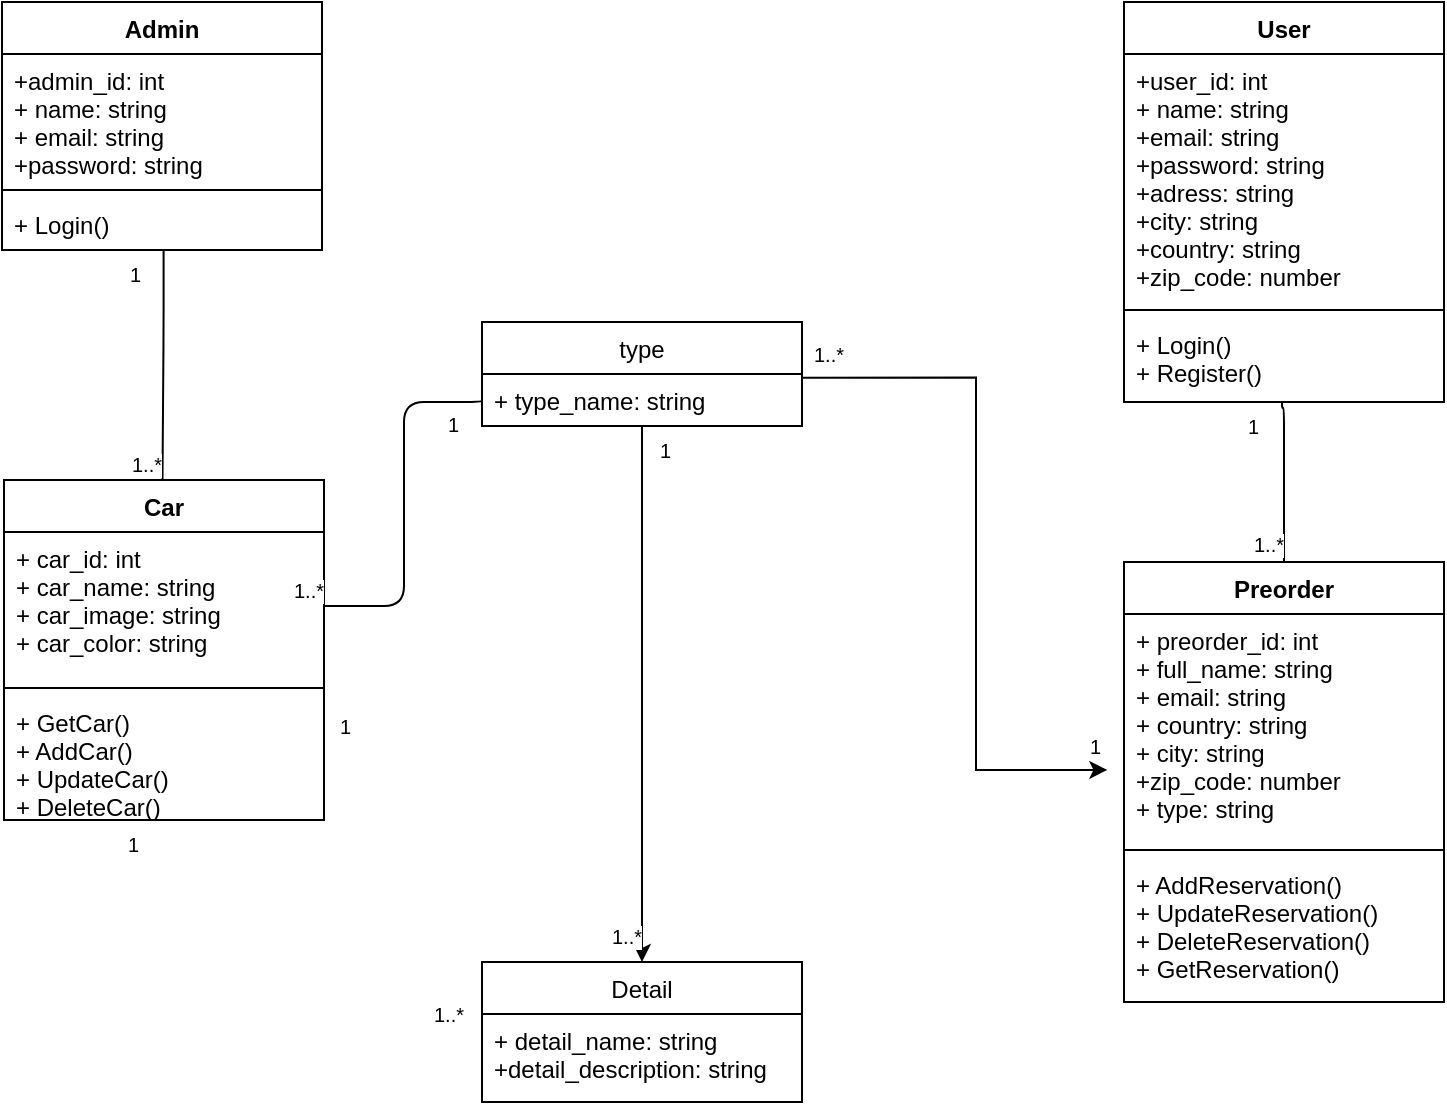 <mxfile version="12.2.4" pages="1"><diagram id="ZrhpPfFNi_RoGsRzI1Xd" name="Page-1"><mxGraphModel dx="1179" dy="534" grid="1" gridSize="10" guides="1" tooltips="1" connect="1" arrows="1" fold="1" page="1" pageScale="1" pageWidth="850" pageHeight="1100" math="0" shadow="0"><root><mxCell id="0"/><mxCell id="1" parent="0"/><mxCell id="2" value="Admin" style="swimlane;fontStyle=1;align=center;verticalAlign=top;childLayout=stackLayout;horizontal=1;startSize=26;horizontalStack=0;resizeParent=1;resizeParentMax=0;resizeLast=0;collapsible=1;marginBottom=0;" parent="1" vertex="1"><mxGeometry x="79" y="160" width="160" height="124" as="geometry"/></mxCell><mxCell id="3" value="+admin_id: int&#10;+ name: string&#10;+ email: string&#10;+password: string&#10;" style="text;strokeColor=none;fillColor=none;align=left;verticalAlign=top;spacingLeft=4;spacingRight=4;overflow=hidden;rotatable=0;points=[[0,0.5],[1,0.5]];portConstraint=eastwest;" parent="2" vertex="1"><mxGeometry y="26" width="160" height="64" as="geometry"/></mxCell><mxCell id="4" value="" style="line;strokeWidth=1;fillColor=none;align=left;verticalAlign=middle;spacingTop=-1;spacingLeft=3;spacingRight=3;rotatable=0;labelPosition=right;points=[];portConstraint=eastwest;" parent="2" vertex="1"><mxGeometry y="90" width="160" height="8" as="geometry"/></mxCell><mxCell id="5" value="+ Login()" style="text;strokeColor=none;fillColor=none;align=left;verticalAlign=top;spacingLeft=4;spacingRight=4;overflow=hidden;rotatable=0;points=[[0,0.5],[1,0.5]];portConstraint=eastwest;" parent="2" vertex="1"><mxGeometry y="98" width="160" height="26" as="geometry"/></mxCell><mxCell id="6" value="User" style="swimlane;fontStyle=1;align=center;verticalAlign=top;childLayout=stackLayout;horizontal=1;startSize=26;horizontalStack=0;resizeParent=1;resizeParentMax=0;resizeLast=0;collapsible=1;marginBottom=0;" parent="1" vertex="1"><mxGeometry x="640" y="160" width="160" height="200" as="geometry"/></mxCell><mxCell id="7" value="+user_id: int&#10;+ name: string&#10;+email: string&#10;+password: string&#10;+adress: string&#10;+city: string&#10;+country: string&#10;+zip_code: number" style="text;strokeColor=none;fillColor=none;align=left;verticalAlign=top;spacingLeft=4;spacingRight=4;overflow=hidden;rotatable=0;points=[[0,0.5],[1,0.5]];portConstraint=eastwest;" parent="6" vertex="1"><mxGeometry y="26" width="160" height="124" as="geometry"/></mxCell><mxCell id="8" value="" style="line;strokeWidth=1;fillColor=none;align=left;verticalAlign=middle;spacingTop=-1;spacingLeft=3;spacingRight=3;rotatable=0;labelPosition=right;points=[];portConstraint=eastwest;" parent="6" vertex="1"><mxGeometry y="150" width="160" height="8" as="geometry"/></mxCell><mxCell id="9" value="+ Login()&#10;+ Register()&#10;" style="text;strokeColor=none;fillColor=none;align=left;verticalAlign=top;spacingLeft=4;spacingRight=4;overflow=hidden;rotatable=0;points=[[0,0.5],[1,0.5]];portConstraint=eastwest;" parent="6" vertex="1"><mxGeometry y="158" width="160" height="42" as="geometry"/></mxCell><mxCell id="14" value="Car" style="swimlane;fontStyle=1;align=center;verticalAlign=top;childLayout=stackLayout;horizontal=1;startSize=26;horizontalStack=0;resizeParent=1;resizeParentMax=0;resizeLast=0;collapsible=1;marginBottom=0;" parent="1" vertex="1"><mxGeometry x="80" y="399" width="160" height="170" as="geometry"/></mxCell><mxCell id="15" value="+ car_id: int&#10;+ car_name: string&#10;+ car_image: string&#10;+ car_color: string" style="text;strokeColor=none;fillColor=none;align=left;verticalAlign=top;spacingLeft=4;spacingRight=4;overflow=hidden;rotatable=0;points=[[0,0.5],[1,0.5]];portConstraint=eastwest;" parent="14" vertex="1"><mxGeometry y="26" width="160" height="74" as="geometry"/></mxCell><mxCell id="16" value="" style="line;strokeWidth=1;fillColor=none;align=left;verticalAlign=middle;spacingTop=-1;spacingLeft=3;spacingRight=3;rotatable=0;labelPosition=right;points=[];portConstraint=eastwest;" parent="14" vertex="1"><mxGeometry y="100" width="160" height="8" as="geometry"/></mxCell><mxCell id="17" value="+ GetCar()&#10;+ AddCar()&#10;+ UpdateCar()&#10;+ DeleteCar()" style="text;strokeColor=none;fillColor=none;align=left;verticalAlign=top;spacingLeft=4;spacingRight=4;overflow=hidden;rotatable=0;points=[[0,0.5],[1,0.5]];portConstraint=eastwest;" parent="14" vertex="1"><mxGeometry y="108" width="160" height="62" as="geometry"/></mxCell><mxCell id="18" value="Preorder" style="swimlane;fontStyle=1;align=center;verticalAlign=top;childLayout=stackLayout;horizontal=1;startSize=26;horizontalStack=0;resizeParent=1;resizeParentMax=0;resizeLast=0;collapsible=1;marginBottom=0;" parent="1" vertex="1"><mxGeometry x="640" y="440" width="160" height="220" as="geometry"/></mxCell><mxCell id="19" value="+ preorder_id: int&#10;+ full_name: string&#10;+ email: string&#10;+ country: string&#10;+ city: string&#10;+zip_code: number&#10;+ type: string" style="text;strokeColor=none;fillColor=none;align=left;verticalAlign=top;spacingLeft=4;spacingRight=4;overflow=hidden;rotatable=0;points=[[0,0.5],[1,0.5]];portConstraint=eastwest;" parent="18" vertex="1"><mxGeometry y="26" width="160" height="114" as="geometry"/></mxCell><mxCell id="20" value="" style="line;strokeWidth=1;fillColor=none;align=left;verticalAlign=middle;spacingTop=-1;spacingLeft=3;spacingRight=3;rotatable=0;labelPosition=right;points=[];portConstraint=eastwest;" parent="18" vertex="1"><mxGeometry y="140" width="160" height="8" as="geometry"/></mxCell><mxCell id="21" value="+ AddReservation()&#10;+ UpdateReservation()&#10;+ DeleteReservation()&#10;+ GetReservation()" style="text;strokeColor=none;fillColor=none;align=left;verticalAlign=top;spacingLeft=4;spacingRight=4;overflow=hidden;rotatable=0;points=[[0,0.5],[1,0.5]];portConstraint=eastwest;" parent="18" vertex="1"><mxGeometry y="148" width="160" height="72" as="geometry"/></mxCell><mxCell id="56" style="edgeStyle=orthogonalEdgeStyle;rounded=0;orthogonalLoop=1;jettySize=auto;html=1;entryX=0.5;entryY=0;entryDx=0;entryDy=0;startArrow=none;startFill=0;" edge="1" parent="1" source="26" target="30"><mxGeometry relative="1" as="geometry"/></mxCell><mxCell id="26" value="type" style="swimlane;fontStyle=0;childLayout=stackLayout;horizontal=1;startSize=26;fillColor=none;horizontalStack=0;resizeParent=1;resizeParentMax=0;resizeLast=0;collapsible=1;marginBottom=0;" parent="1" vertex="1"><mxGeometry x="319" y="320" width="160" height="52" as="geometry"/></mxCell><mxCell id="27" value="+ type_name: string" style="text;strokeColor=none;fillColor=none;align=left;verticalAlign=top;spacingLeft=4;spacingRight=4;overflow=hidden;rotatable=0;points=[[0,0.5],[1,0.5]];portConstraint=eastwest;" parent="26" vertex="1"><mxGeometry y="26" width="160" height="26" as="geometry"/></mxCell><mxCell id="30" value="Detail" style="swimlane;fontStyle=0;childLayout=stackLayout;horizontal=1;startSize=26;fillColor=none;horizontalStack=0;resizeParent=1;resizeParentMax=0;resizeLast=0;collapsible=1;marginBottom=0;" parent="1" vertex="1"><mxGeometry x="319" y="640" width="160" height="70" as="geometry"/></mxCell><mxCell id="31" value="+ detail_name: string&#10;+detail_description: string" style="text;strokeColor=none;fillColor=none;align=left;verticalAlign=top;spacingLeft=4;spacingRight=4;overflow=hidden;rotatable=0;points=[[0,0.5],[1,0.5]];portConstraint=eastwest;" parent="30" vertex="1"><mxGeometry y="26" width="160" height="44" as="geometry"/></mxCell><mxCell id="32" value="" style="endArrow=none;html=1;edgeStyle=orthogonalEdgeStyle;exitX=0.494;exitY=0.995;exitDx=0;exitDy=0;exitPerimeter=0;entryX=0.5;entryY=0;entryDx=0;entryDy=0;" parent="1" source="9" target="18" edge="1"><mxGeometry relative="1" as="geometry"><mxPoint x="630" y="398.5" as="sourcePoint"/><mxPoint x="790" y="398.5" as="targetPoint"/><Array as="points"><mxPoint x="719" y="363"/></Array></mxGeometry></mxCell><mxCell id="33" value="1" style="resizable=0;html=1;align=left;verticalAlign=bottom;labelBackgroundColor=#ffffff;fontSize=10;" parent="32" connectable="0" vertex="1"><mxGeometry x="-1" relative="1" as="geometry"><mxPoint x="-19" y="20.5" as="offset"/></mxGeometry></mxCell><mxCell id="34" value="1..*" style="resizable=0;html=1;align=right;verticalAlign=bottom;labelBackgroundColor=#ffffff;fontSize=10;" parent="32" connectable="0" vertex="1"><mxGeometry x="1" relative="1" as="geometry"/></mxCell><mxCell id="35" value="" style="endArrow=none;html=1;edgeStyle=orthogonalEdgeStyle;entryX=0.5;entryY=0;entryDx=0;entryDy=0;exitX=0.505;exitY=1.019;exitDx=0;exitDy=0;exitPerimeter=0;" parent="1" source="5" edge="1"><mxGeometry relative="1" as="geometry"><mxPoint x="159" y="310" as="sourcePoint"/><mxPoint x="159.235" y="399.324" as="targetPoint"/><Array as="points"><mxPoint x="160" y="323"/><mxPoint x="159" y="323"/></Array></mxGeometry></mxCell><mxCell id="36" value="1" style="resizable=0;html=1;align=left;verticalAlign=bottom;labelBackgroundColor=#ffffff;fontSize=10;" parent="35" connectable="0" vertex="1"><mxGeometry x="-1" relative="1" as="geometry"><mxPoint x="-19" y="20.5" as="offset"/></mxGeometry></mxCell><mxCell id="37" value="1..*" style="resizable=0;html=1;align=right;verticalAlign=bottom;labelBackgroundColor=#ffffff;fontSize=10;" parent="35" connectable="0" vertex="1"><mxGeometry x="1" relative="1" as="geometry"/></mxCell><mxCell id="40" value="1..*" style="resizable=0;html=1;align=right;verticalAlign=bottom;labelBackgroundColor=#ffffff;fontSize=10;" parent="1" connectable="0" vertex="1"><mxGeometry x="390.0" y="629.993" as="geometry"><mxPoint x="9" y="6" as="offset"/></mxGeometry></mxCell><mxCell id="41" value="1" style="resizable=0;html=1;align=left;verticalAlign=bottom;labelBackgroundColor=#ffffff;fontSize=10;" parent="1" connectable="0" vertex="1"><mxGeometry x="425" y="372" as="geometry"><mxPoint x="-19" y="20.5" as="offset"/></mxGeometry></mxCell><mxCell id="42" value="1..*" style="resizable=0;html=1;align=right;verticalAlign=bottom;labelBackgroundColor=#ffffff;fontSize=10;" parent="1" connectable="0" vertex="1"><mxGeometry x="310.0" y="674.993" as="geometry"/></mxCell><mxCell id="43" value="1" style="resizable=0;html=1;align=left;verticalAlign=bottom;labelBackgroundColor=#ffffff;fontSize=10;" parent="1" connectable="0" vertex="1"><mxGeometry x="265" y="510" as="geometry"><mxPoint x="-19" y="20.5" as="offset"/></mxGeometry></mxCell><mxCell id="45" value="" style="resizable=0;html=1;align=right;verticalAlign=bottom;labelBackgroundColor=#ffffff;fontSize=10;" parent="1" connectable="0" vertex="1"><mxGeometry x="169.059" y="408.932" as="geometry"><mxPoint x="539" y="279" as="offset"/></mxGeometry></mxCell><mxCell id="46" value="1" style="resizable=0;html=1;align=left;verticalAlign=bottom;labelBackgroundColor=#ffffff;fontSize=10;" parent="1" connectable="0" vertex="1"><mxGeometry x="159" y="569" as="geometry"><mxPoint x="-19" y="20.5" as="offset"/></mxGeometry></mxCell><mxCell id="47" style="edgeStyle=orthogonalEdgeStyle;rounded=0;orthogonalLoop=1;jettySize=auto;html=1;exitX=0.999;exitY=0.071;exitDx=0;exitDy=0;entryX=-0.052;entryY=0.684;entryDx=0;entryDy=0;entryPerimeter=0;exitPerimeter=0;" parent="1" source="27" target="19" edge="1"><mxGeometry relative="1" as="geometry"><mxPoint x="539.382" y="611.118" as="sourcePoint"/><mxPoint x="566.441" y="345.235" as="targetPoint"/><Array as="points"><mxPoint x="566" y="348"/><mxPoint x="566" y="544"/></Array></mxGeometry></mxCell><mxCell id="48" value="1..*" style="resizable=0;html=1;align=right;verticalAlign=bottom;labelBackgroundColor=#ffffff;fontSize=10;" parent="1" connectable="0" vertex="1"><mxGeometry x="400.0" y="639.993" as="geometry"><mxPoint x="100" y="-295" as="offset"/></mxGeometry></mxCell><mxCell id="49" value="1" style="resizable=0;html=1;align=left;verticalAlign=bottom;labelBackgroundColor=#ffffff;fontSize=10;" parent="1" connectable="0" vertex="1"><mxGeometry x="640" y="520" as="geometry"><mxPoint x="-19" y="20.5" as="offset"/></mxGeometry></mxCell><mxCell id="50" value="" style="endArrow=none;html=1;edgeStyle=orthogonalEdgeStyle;entryX=1;entryY=0.5;entryDx=0;entryDy=0;exitX=0;exitY=0.5;exitDx=0;exitDy=0;" edge="1" parent="1" source="27" target="15"><mxGeometry relative="1" as="geometry"><mxPoint x="285" y="382" as="sourcePoint"/><mxPoint x="285" y="498" as="targetPoint"/><Array as="points"><mxPoint x="280" y="360"/><mxPoint x="280" y="462"/></Array></mxGeometry></mxCell><mxCell id="51" value="1" style="resizable=0;html=1;align=left;verticalAlign=bottom;labelBackgroundColor=#ffffff;fontSize=10;" connectable="0" vertex="1" parent="50"><mxGeometry x="-1" relative="1" as="geometry"><mxPoint x="-19" y="20.5" as="offset"/></mxGeometry></mxCell><mxCell id="52" value="1..*" style="resizable=0;html=1;align=right;verticalAlign=bottom;labelBackgroundColor=#ffffff;fontSize=10;" connectable="0" vertex="1" parent="50"><mxGeometry x="1" relative="1" as="geometry"/></mxCell></root></mxGraphModel></diagram></mxfile>